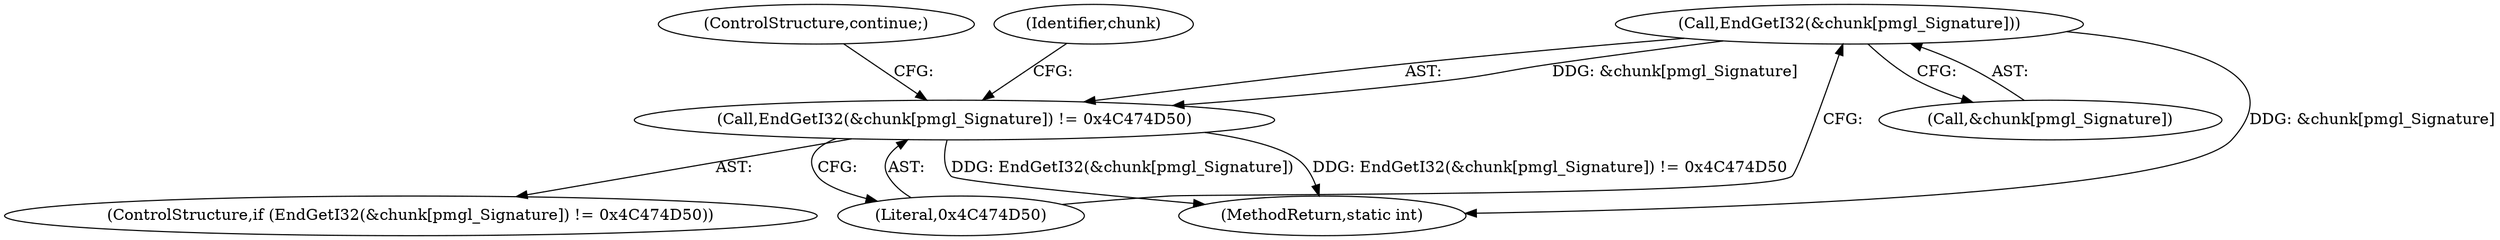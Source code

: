 digraph "0_libmspack_8759da8db6ec9e866cb8eb143313f397f925bb4f@array" {
"1000710" [label="(Call,EndGetI32(&chunk[pmgl_Signature]))"];
"1000709" [label="(Call,EndGetI32(&chunk[pmgl_Signature]) != 0x4C474D50)"];
"1000710" [label="(Call,EndGetI32(&chunk[pmgl_Signature]))"];
"1000709" [label="(Call,EndGetI32(&chunk[pmgl_Signature]) != 0x4C474D50)"];
"1000715" [label="(Literal,0x4C474D50)"];
"1001081" [label="(MethodReturn,static int)"];
"1000708" [label="(ControlStructure,if (EndGetI32(&chunk[pmgl_Signature]) != 0x4C474D50))"];
"1000722" [label="(Identifier,chunk)"];
"1000716" [label="(ControlStructure,continue;)"];
"1000711" [label="(Call,&chunk[pmgl_Signature])"];
"1000710" -> "1000709"  [label="AST: "];
"1000710" -> "1000711"  [label="CFG: "];
"1000711" -> "1000710"  [label="AST: "];
"1000715" -> "1000710"  [label="CFG: "];
"1000710" -> "1001081"  [label="DDG: &chunk[pmgl_Signature]"];
"1000710" -> "1000709"  [label="DDG: &chunk[pmgl_Signature]"];
"1000709" -> "1000708"  [label="AST: "];
"1000709" -> "1000715"  [label="CFG: "];
"1000715" -> "1000709"  [label="AST: "];
"1000716" -> "1000709"  [label="CFG: "];
"1000722" -> "1000709"  [label="CFG: "];
"1000709" -> "1001081"  [label="DDG: EndGetI32(&chunk[pmgl_Signature]) != 0x4C474D50"];
"1000709" -> "1001081"  [label="DDG: EndGetI32(&chunk[pmgl_Signature])"];
}
